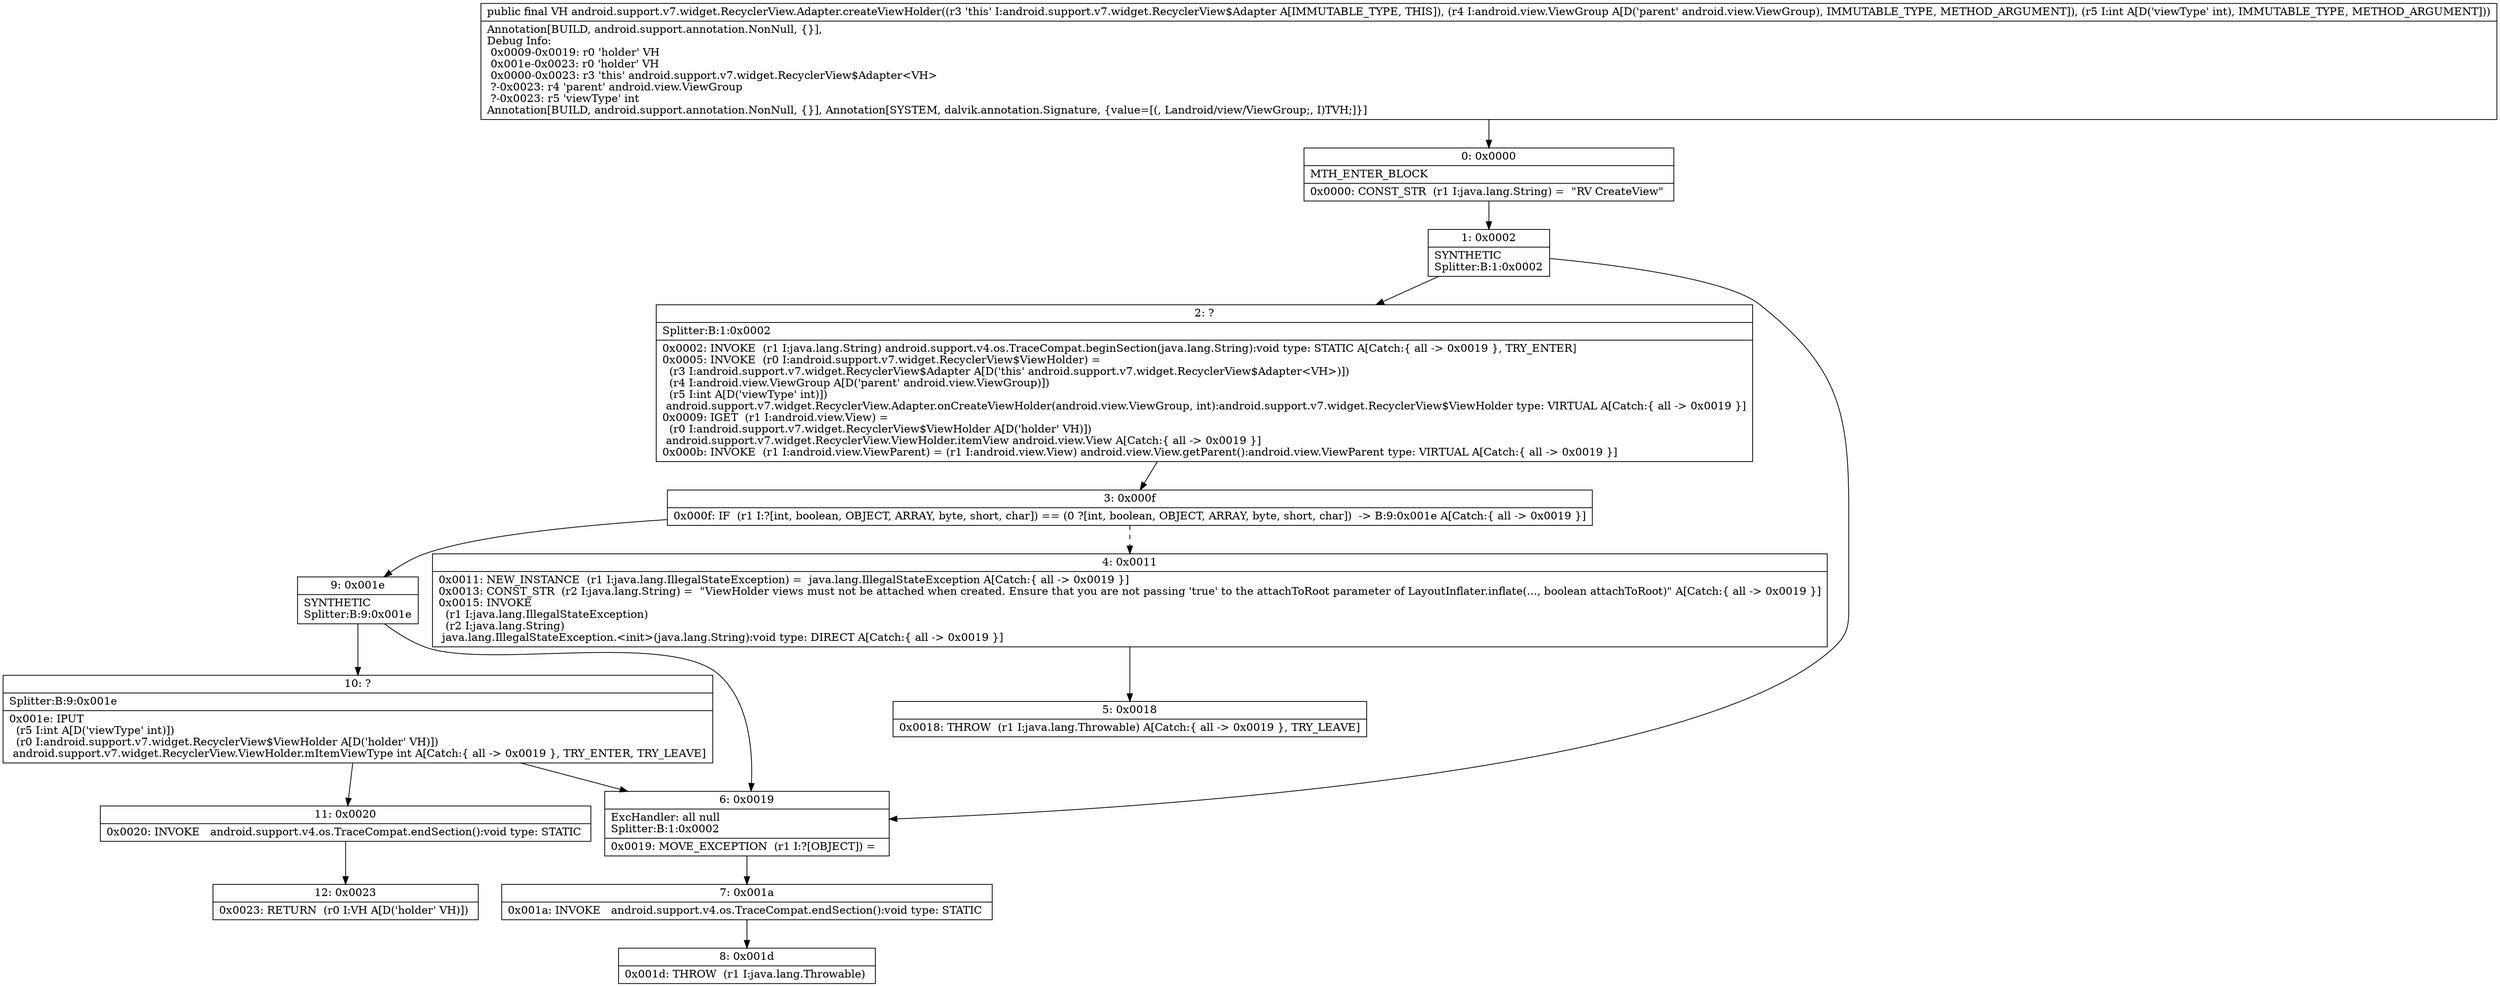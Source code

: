 digraph "CFG forandroid.support.v7.widget.RecyclerView.Adapter.createViewHolder(Landroid\/view\/ViewGroup;I)Landroid\/support\/v7\/widget\/RecyclerView$ViewHolder;" {
Node_0 [shape=record,label="{0\:\ 0x0000|MTH_ENTER_BLOCK\l|0x0000: CONST_STR  (r1 I:java.lang.String) =  \"RV CreateView\" \l}"];
Node_1 [shape=record,label="{1\:\ 0x0002|SYNTHETIC\lSplitter:B:1:0x0002\l}"];
Node_2 [shape=record,label="{2\:\ ?|Splitter:B:1:0x0002\l|0x0002: INVOKE  (r1 I:java.lang.String) android.support.v4.os.TraceCompat.beginSection(java.lang.String):void type: STATIC A[Catch:\{ all \-\> 0x0019 \}, TRY_ENTER]\l0x0005: INVOKE  (r0 I:android.support.v7.widget.RecyclerView$ViewHolder) = \l  (r3 I:android.support.v7.widget.RecyclerView$Adapter A[D('this' android.support.v7.widget.RecyclerView$Adapter\<VH\>)])\l  (r4 I:android.view.ViewGroup A[D('parent' android.view.ViewGroup)])\l  (r5 I:int A[D('viewType' int)])\l android.support.v7.widget.RecyclerView.Adapter.onCreateViewHolder(android.view.ViewGroup, int):android.support.v7.widget.RecyclerView$ViewHolder type: VIRTUAL A[Catch:\{ all \-\> 0x0019 \}]\l0x0009: IGET  (r1 I:android.view.View) = \l  (r0 I:android.support.v7.widget.RecyclerView$ViewHolder A[D('holder' VH)])\l android.support.v7.widget.RecyclerView.ViewHolder.itemView android.view.View A[Catch:\{ all \-\> 0x0019 \}]\l0x000b: INVOKE  (r1 I:android.view.ViewParent) = (r1 I:android.view.View) android.view.View.getParent():android.view.ViewParent type: VIRTUAL A[Catch:\{ all \-\> 0x0019 \}]\l}"];
Node_3 [shape=record,label="{3\:\ 0x000f|0x000f: IF  (r1 I:?[int, boolean, OBJECT, ARRAY, byte, short, char]) == (0 ?[int, boolean, OBJECT, ARRAY, byte, short, char])  \-\> B:9:0x001e A[Catch:\{ all \-\> 0x0019 \}]\l}"];
Node_4 [shape=record,label="{4\:\ 0x0011|0x0011: NEW_INSTANCE  (r1 I:java.lang.IllegalStateException) =  java.lang.IllegalStateException A[Catch:\{ all \-\> 0x0019 \}]\l0x0013: CONST_STR  (r2 I:java.lang.String) =  \"ViewHolder views must not be attached when created. Ensure that you are not passing 'true' to the attachToRoot parameter of LayoutInflater.inflate(..., boolean attachToRoot)\" A[Catch:\{ all \-\> 0x0019 \}]\l0x0015: INVOKE  \l  (r1 I:java.lang.IllegalStateException)\l  (r2 I:java.lang.String)\l java.lang.IllegalStateException.\<init\>(java.lang.String):void type: DIRECT A[Catch:\{ all \-\> 0x0019 \}]\l}"];
Node_5 [shape=record,label="{5\:\ 0x0018|0x0018: THROW  (r1 I:java.lang.Throwable) A[Catch:\{ all \-\> 0x0019 \}, TRY_LEAVE]\l}"];
Node_6 [shape=record,label="{6\:\ 0x0019|ExcHandler: all null\lSplitter:B:1:0x0002\l|0x0019: MOVE_EXCEPTION  (r1 I:?[OBJECT]) =  \l}"];
Node_7 [shape=record,label="{7\:\ 0x001a|0x001a: INVOKE   android.support.v4.os.TraceCompat.endSection():void type: STATIC \l}"];
Node_8 [shape=record,label="{8\:\ 0x001d|0x001d: THROW  (r1 I:java.lang.Throwable) \l}"];
Node_9 [shape=record,label="{9\:\ 0x001e|SYNTHETIC\lSplitter:B:9:0x001e\l}"];
Node_10 [shape=record,label="{10\:\ ?|Splitter:B:9:0x001e\l|0x001e: IPUT  \l  (r5 I:int A[D('viewType' int)])\l  (r0 I:android.support.v7.widget.RecyclerView$ViewHolder A[D('holder' VH)])\l android.support.v7.widget.RecyclerView.ViewHolder.mItemViewType int A[Catch:\{ all \-\> 0x0019 \}, TRY_ENTER, TRY_LEAVE]\l}"];
Node_11 [shape=record,label="{11\:\ 0x0020|0x0020: INVOKE   android.support.v4.os.TraceCompat.endSection():void type: STATIC \l}"];
Node_12 [shape=record,label="{12\:\ 0x0023|0x0023: RETURN  (r0 I:VH A[D('holder' VH)]) \l}"];
MethodNode[shape=record,label="{public final VH android.support.v7.widget.RecyclerView.Adapter.createViewHolder((r3 'this' I:android.support.v7.widget.RecyclerView$Adapter A[IMMUTABLE_TYPE, THIS]), (r4 I:android.view.ViewGroup A[D('parent' android.view.ViewGroup), IMMUTABLE_TYPE, METHOD_ARGUMENT]), (r5 I:int A[D('viewType' int), IMMUTABLE_TYPE, METHOD_ARGUMENT]))  | Annotation[BUILD, android.support.annotation.NonNull, \{\}], \lDebug Info:\l  0x0009\-0x0019: r0 'holder' VH\l  0x001e\-0x0023: r0 'holder' VH\l  0x0000\-0x0023: r3 'this' android.support.v7.widget.RecyclerView$Adapter\<VH\>\l  ?\-0x0023: r4 'parent' android.view.ViewGroup\l  ?\-0x0023: r5 'viewType' int\lAnnotation[BUILD, android.support.annotation.NonNull, \{\}], Annotation[SYSTEM, dalvik.annotation.Signature, \{value=[(, Landroid\/view\/ViewGroup;, I)TVH;]\}]\l}"];
MethodNode -> Node_0;
Node_0 -> Node_1;
Node_1 -> Node_2;
Node_1 -> Node_6;
Node_2 -> Node_3;
Node_3 -> Node_4[style=dashed];
Node_3 -> Node_9;
Node_4 -> Node_5;
Node_6 -> Node_7;
Node_7 -> Node_8;
Node_9 -> Node_10;
Node_9 -> Node_6;
Node_10 -> Node_11;
Node_10 -> Node_6;
Node_11 -> Node_12;
}

